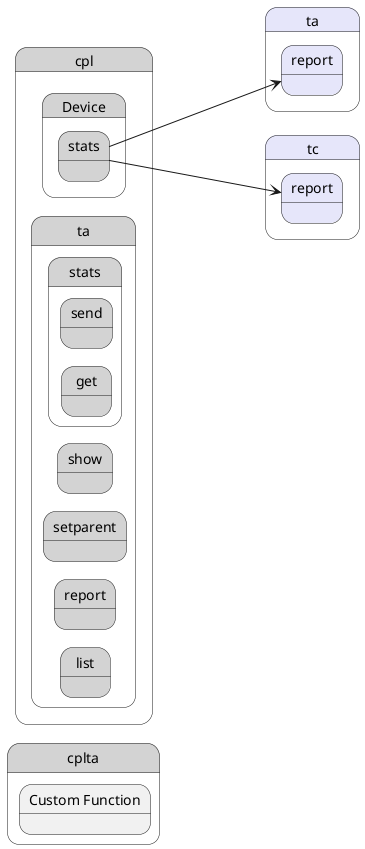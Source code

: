 @startuml
left to right direction


state "cpl" as cpl #lightgray {
state "ta" as cplta #lightgray {
}
}


state "cplta" as pstatename #lightgray {
    state "Custom Function" as tafunction {
    }
}

        state "cpl" as cpl #lightgray {
state "ta" as cplta #lightgray {
state "list" as cpltalist #lightgray {
}
}
}


        state "cpl" as cpl #lightgray {
state "ta" as cplta #lightgray {
state "report" as cpltareport #lightgray {
}
}
}


        state "cpl" as cpl #lightgray {
state "ta" as cplta #lightgray {
state "setparent" as cpltasetparent #lightgray {
}
}
}


        state "cpl" as cpl #lightgray {
state "ta" as cplta #lightgray {
state "show" as cpltashow #lightgray {
}
}
}


        state "cpl" as cpl #lightgray {
state "ta" as cplta #lightgray {
state "stats" as cpltastats #lightgray {
state "get" as cpltastatsget #lightgray {
}
}
}
}


        state "cpl" as cpl #lightgray {
state "ta" as cplta #lightgray {
state "stats" as cpltastats #lightgray {
state "send" as cpltastatssend #lightgray {
}
}
}
}




        state "cpl" as cpl #lightgray {
state "Device" as cpldevice #lightgray {
state "stats" as cpldevicestats #lightgray {
}
}
}

        
    state "ta" as ta #lavender {
state "report" as tareport #lavender {
}
}

    cpldevicestats ---> tareport
  
    state "tc" as tc #lavender {
state "report" as tcreport #lavender {
}
}

    cpldevicestats ---> tcreport
  



@enduml
